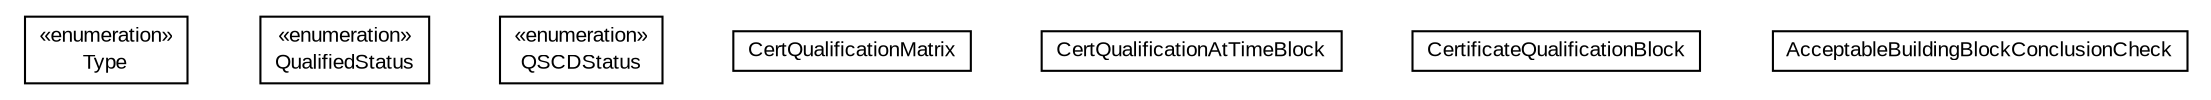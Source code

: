 #!/usr/local/bin/dot
#
# Class diagram 
# Generated by UMLGraph version R5_6-24-gf6e263 (http://www.umlgraph.org/)
#

digraph G {
	edge [fontname="arial",fontsize=10,labelfontname="arial",labelfontsize=10];
	node [fontname="arial",fontsize=10,shape=plaintext];
	nodesep=0.25;
	ranksep=0.5;
	// eu.europa.esig.dss.validation.process.qualification.certificate.Type
	c40172 [label=<<table title="eu.europa.esig.dss.validation.process.qualification.certificate.Type" border="0" cellborder="1" cellspacing="0" cellpadding="2" port="p" href="./Type.html">
		<tr><td><table border="0" cellspacing="0" cellpadding="1">
<tr><td align="center" balign="center"> &#171;enumeration&#187; </td></tr>
<tr><td align="center" balign="center"> Type </td></tr>
		</table></td></tr>
		</table>>, URL="./Type.html", fontname="arial", fontcolor="black", fontsize=10.0];
	// eu.europa.esig.dss.validation.process.qualification.certificate.QualifiedStatus
	c40173 [label=<<table title="eu.europa.esig.dss.validation.process.qualification.certificate.QualifiedStatus" border="0" cellborder="1" cellspacing="0" cellpadding="2" port="p" href="./QualifiedStatus.html">
		<tr><td><table border="0" cellspacing="0" cellpadding="1">
<tr><td align="center" balign="center"> &#171;enumeration&#187; </td></tr>
<tr><td align="center" balign="center"> QualifiedStatus </td></tr>
		</table></td></tr>
		</table>>, URL="./QualifiedStatus.html", fontname="arial", fontcolor="black", fontsize=10.0];
	// eu.europa.esig.dss.validation.process.qualification.certificate.QSCDStatus
	c40174 [label=<<table title="eu.europa.esig.dss.validation.process.qualification.certificate.QSCDStatus" border="0" cellborder="1" cellspacing="0" cellpadding="2" port="p" href="./QSCDStatus.html">
		<tr><td><table border="0" cellspacing="0" cellpadding="1">
<tr><td align="center" balign="center"> &#171;enumeration&#187; </td></tr>
<tr><td align="center" balign="center"> QSCDStatus </td></tr>
		</table></td></tr>
		</table>>, URL="./QSCDStatus.html", fontname="arial", fontcolor="black", fontsize=10.0];
	// eu.europa.esig.dss.validation.process.qualification.certificate.CertQualificationMatrix
	c40175 [label=<<table title="eu.europa.esig.dss.validation.process.qualification.certificate.CertQualificationMatrix" border="0" cellborder="1" cellspacing="0" cellpadding="2" port="p" href="./CertQualificationMatrix.html">
		<tr><td><table border="0" cellspacing="0" cellpadding="1">
<tr><td align="center" balign="center"> CertQualificationMatrix </td></tr>
		</table></td></tr>
		</table>>, URL="./CertQualificationMatrix.html", fontname="arial", fontcolor="black", fontsize=10.0];
	// eu.europa.esig.dss.validation.process.qualification.certificate.CertQualificationAtTimeBlock
	c40176 [label=<<table title="eu.europa.esig.dss.validation.process.qualification.certificate.CertQualificationAtTimeBlock" border="0" cellborder="1" cellspacing="0" cellpadding="2" port="p" href="./CertQualificationAtTimeBlock.html">
		<tr><td><table border="0" cellspacing="0" cellpadding="1">
<tr><td align="center" balign="center"> CertQualificationAtTimeBlock </td></tr>
		</table></td></tr>
		</table>>, URL="./CertQualificationAtTimeBlock.html", fontname="arial", fontcolor="black", fontsize=10.0];
	// eu.europa.esig.dss.validation.process.qualification.certificate.CertificateQualificationBlock
	c40177 [label=<<table title="eu.europa.esig.dss.validation.process.qualification.certificate.CertificateQualificationBlock" border="0" cellborder="1" cellspacing="0" cellpadding="2" port="p" href="./CertificateQualificationBlock.html">
		<tr><td><table border="0" cellspacing="0" cellpadding="1">
<tr><td align="center" balign="center"> CertificateQualificationBlock </td></tr>
		</table></td></tr>
		</table>>, URL="./CertificateQualificationBlock.html", fontname="arial", fontcolor="black", fontsize=10.0];
	// eu.europa.esig.dss.validation.process.qualification.certificate.AcceptableBuildingBlockConclusionCheck
	c40178 [label=<<table title="eu.europa.esig.dss.validation.process.qualification.certificate.AcceptableBuildingBlockConclusionCheck" border="0" cellborder="1" cellspacing="0" cellpadding="2" port="p" href="./AcceptableBuildingBlockConclusionCheck.html">
		<tr><td><table border="0" cellspacing="0" cellpadding="1">
<tr><td align="center" balign="center"> AcceptableBuildingBlockConclusionCheck </td></tr>
		</table></td></tr>
		</table>>, URL="./AcceptableBuildingBlockConclusionCheck.html", fontname="arial", fontcolor="black", fontsize=10.0];
}

